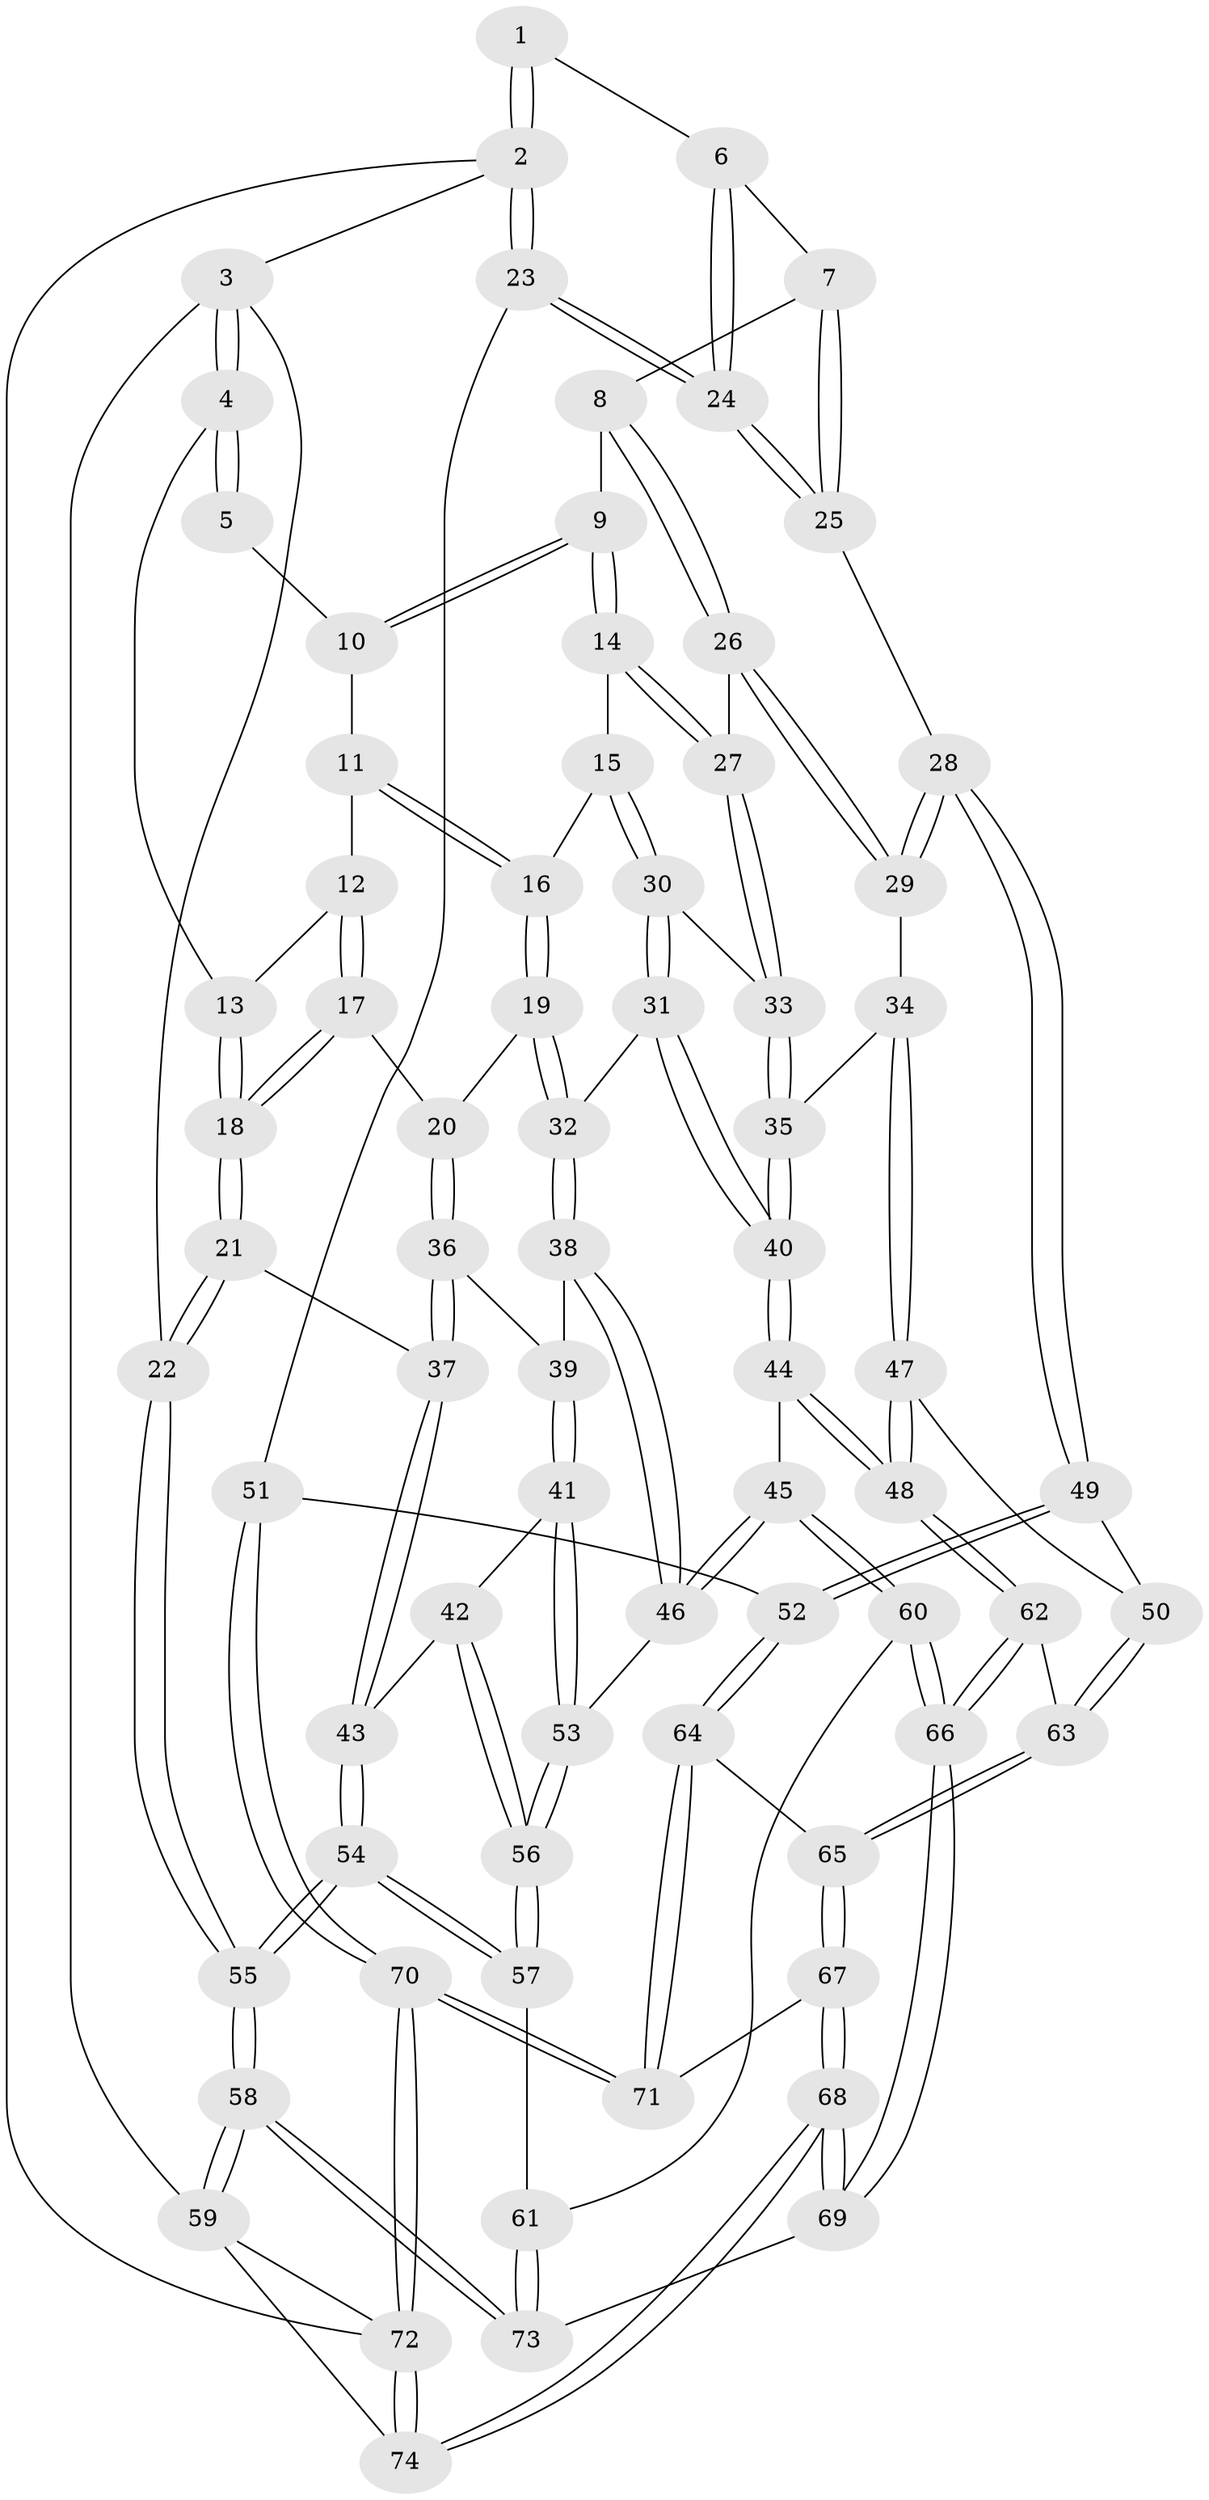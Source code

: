 // coarse degree distribution, {2: 0.022727272727272728, 4: 0.2727272727272727, 5: 0.4090909090909091, 3: 0.13636363636363635, 6: 0.11363636363636363, 7: 0.022727272727272728, 9: 0.022727272727272728}
// Generated by graph-tools (version 1.1) at 2025/04/03/04/25 22:04:57]
// undirected, 74 vertices, 182 edges
graph export_dot {
graph [start="1"]
  node [color=gray90,style=filled];
  1 [pos="+0.8438458941040261+0"];
  2 [pos="+1+0"];
  3 [pos="+0+0"];
  4 [pos="+0+0"];
  5 [pos="+0.3710513561909039+0"];
  6 [pos="+0.791237262301458+0.0572562992069257"];
  7 [pos="+0.7848486800301289+0.06375013035359554"];
  8 [pos="+0.733512259968421+0.10792698904118316"];
  9 [pos="+0.6557976530371177+0.11875641737071217"];
  10 [pos="+0.39904018597833857+0"];
  11 [pos="+0.3869469687481614+0.03349532389515475"];
  12 [pos="+0.17669062806022098+0.14830881136891128"];
  13 [pos="+0.13758866962841862+0.12100670411059315"];
  14 [pos="+0.5419310498020133+0.2146413545308351"];
  15 [pos="+0.4865475426858233+0.22827036370500564"];
  16 [pos="+0.4006275218736205+0.15625959052708532"];
  17 [pos="+0.22697647360707998+0.26689923095508544"];
  18 [pos="+0.008774022765820483+0.30631233639243227"];
  19 [pos="+0.25989780187626255+0.286434868996568"];
  20 [pos="+0.25541373992770044+0.28758299623493566"];
  21 [pos="+0+0.3362478089236386"];
  22 [pos="+0+0.3163925595600607"];
  23 [pos="+1+0.31070964591915495"];
  24 [pos="+1+0.27818905118478815"];
  25 [pos="+0.8524386200170327+0.3377586332354122"];
  26 [pos="+0.7251888367359539+0.2080366437156793"];
  27 [pos="+0.6207624255732289+0.30428854569194674"];
  28 [pos="+0.7826512781560496+0.3727917715228413"];
  29 [pos="+0.7701354428279397+0.3682893351681871"];
  30 [pos="+0.4775305320203203+0.30456510940070897"];
  31 [pos="+0.4478051294203077+0.36050624694689387"];
  32 [pos="+0.39934070856399057+0.35491367228795123"];
  33 [pos="+0.6194984679908379+0.35428642515117853"];
  34 [pos="+0.7286212973179946+0.38364629935164074"];
  35 [pos="+0.6266119136707011+0.37068312367382655"];
  36 [pos="+0.24397428516337105+0.33667098720050054"];
  37 [pos="+0.09494705136113132+0.44488670695560467"];
  38 [pos="+0.32083363418038985+0.4562656245108997"];
  39 [pos="+0.251055473306062+0.3596952401267322"];
  40 [pos="+0.5101927462441237+0.5254692064475698"];
  41 [pos="+0.21023350038272853+0.5139859078095755"];
  42 [pos="+0.15679663658348036+0.5193077658971942"];
  43 [pos="+0.11878459665983021+0.5053301662805162"];
  44 [pos="+0.5086772656342444+0.5448154007696844"];
  45 [pos="+0.39710027400479264+0.5740689636457951"];
  46 [pos="+0.33913160454368646+0.5362732412692746"];
  47 [pos="+0.7115332024211044+0.4296329024449576"];
  48 [pos="+0.5257187828560933+0.5579870392047109"];
  49 [pos="+0.8454240265444439+0.5101096731514572"];
  50 [pos="+0.7020682654781377+0.5636280852675462"];
  51 [pos="+1+0.5356301529918818"];
  52 [pos="+0.9457093961953761+0.5631962448316399"];
  53 [pos="+0.27716491116202313+0.5343853116059588"];
  54 [pos="+0+0.7519069840774871"];
  55 [pos="+0+0.8970414354469053"];
  56 [pos="+0.1917032320301371+0.6699620514299087"];
  57 [pos="+0.19138891230702537+0.6768251332971522"];
  58 [pos="+0+1"];
  59 [pos="+0+1"];
  60 [pos="+0.3603541619820844+0.6481305189968651"];
  61 [pos="+0.29091574355675726+0.7265817121615384"];
  62 [pos="+0.5753413518371835+0.6042027280895249"];
  63 [pos="+0.6316433373458196+0.6238830401066279"];
  64 [pos="+0.8066015984019189+0.723557035078637"];
  65 [pos="+0.7001632905145327+0.7124089396917009"];
  66 [pos="+0.4850042924885764+0.801219814539376"];
  67 [pos="+0.652818934064197+0.8449438242874853"];
  68 [pos="+0.5054910957879036+1"];
  69 [pos="+0.4700081646764331+0.9386044397471016"];
  70 [pos="+1+1"];
  71 [pos="+0.9469159951193762+0.932011084901612"];
  72 [pos="+1+1"];
  73 [pos="+0.29381576778456625+0.7836107935802439"];
  74 [pos="+0.5042012492370179+1"];
  1 -- 2;
  1 -- 2;
  1 -- 6;
  2 -- 3;
  2 -- 23;
  2 -- 23;
  2 -- 72;
  3 -- 4;
  3 -- 4;
  3 -- 22;
  3 -- 59;
  4 -- 5;
  4 -- 5;
  4 -- 13;
  5 -- 10;
  6 -- 7;
  6 -- 24;
  6 -- 24;
  7 -- 8;
  7 -- 25;
  7 -- 25;
  8 -- 9;
  8 -- 26;
  8 -- 26;
  9 -- 10;
  9 -- 10;
  9 -- 14;
  9 -- 14;
  10 -- 11;
  11 -- 12;
  11 -- 16;
  11 -- 16;
  12 -- 13;
  12 -- 17;
  12 -- 17;
  13 -- 18;
  13 -- 18;
  14 -- 15;
  14 -- 27;
  14 -- 27;
  15 -- 16;
  15 -- 30;
  15 -- 30;
  16 -- 19;
  16 -- 19;
  17 -- 18;
  17 -- 18;
  17 -- 20;
  18 -- 21;
  18 -- 21;
  19 -- 20;
  19 -- 32;
  19 -- 32;
  20 -- 36;
  20 -- 36;
  21 -- 22;
  21 -- 22;
  21 -- 37;
  22 -- 55;
  22 -- 55;
  23 -- 24;
  23 -- 24;
  23 -- 51;
  24 -- 25;
  24 -- 25;
  25 -- 28;
  26 -- 27;
  26 -- 29;
  26 -- 29;
  27 -- 33;
  27 -- 33;
  28 -- 29;
  28 -- 29;
  28 -- 49;
  28 -- 49;
  29 -- 34;
  30 -- 31;
  30 -- 31;
  30 -- 33;
  31 -- 32;
  31 -- 40;
  31 -- 40;
  32 -- 38;
  32 -- 38;
  33 -- 35;
  33 -- 35;
  34 -- 35;
  34 -- 47;
  34 -- 47;
  35 -- 40;
  35 -- 40;
  36 -- 37;
  36 -- 37;
  36 -- 39;
  37 -- 43;
  37 -- 43;
  38 -- 39;
  38 -- 46;
  38 -- 46;
  39 -- 41;
  39 -- 41;
  40 -- 44;
  40 -- 44;
  41 -- 42;
  41 -- 53;
  41 -- 53;
  42 -- 43;
  42 -- 56;
  42 -- 56;
  43 -- 54;
  43 -- 54;
  44 -- 45;
  44 -- 48;
  44 -- 48;
  45 -- 46;
  45 -- 46;
  45 -- 60;
  45 -- 60;
  46 -- 53;
  47 -- 48;
  47 -- 48;
  47 -- 50;
  48 -- 62;
  48 -- 62;
  49 -- 50;
  49 -- 52;
  49 -- 52;
  50 -- 63;
  50 -- 63;
  51 -- 52;
  51 -- 70;
  51 -- 70;
  52 -- 64;
  52 -- 64;
  53 -- 56;
  53 -- 56;
  54 -- 55;
  54 -- 55;
  54 -- 57;
  54 -- 57;
  55 -- 58;
  55 -- 58;
  56 -- 57;
  56 -- 57;
  57 -- 61;
  58 -- 59;
  58 -- 59;
  58 -- 73;
  58 -- 73;
  59 -- 74;
  59 -- 72;
  60 -- 61;
  60 -- 66;
  60 -- 66;
  61 -- 73;
  61 -- 73;
  62 -- 63;
  62 -- 66;
  62 -- 66;
  63 -- 65;
  63 -- 65;
  64 -- 65;
  64 -- 71;
  64 -- 71;
  65 -- 67;
  65 -- 67;
  66 -- 69;
  66 -- 69;
  67 -- 68;
  67 -- 68;
  67 -- 71;
  68 -- 69;
  68 -- 69;
  68 -- 74;
  68 -- 74;
  69 -- 73;
  70 -- 71;
  70 -- 71;
  70 -- 72;
  70 -- 72;
  72 -- 74;
  72 -- 74;
}
